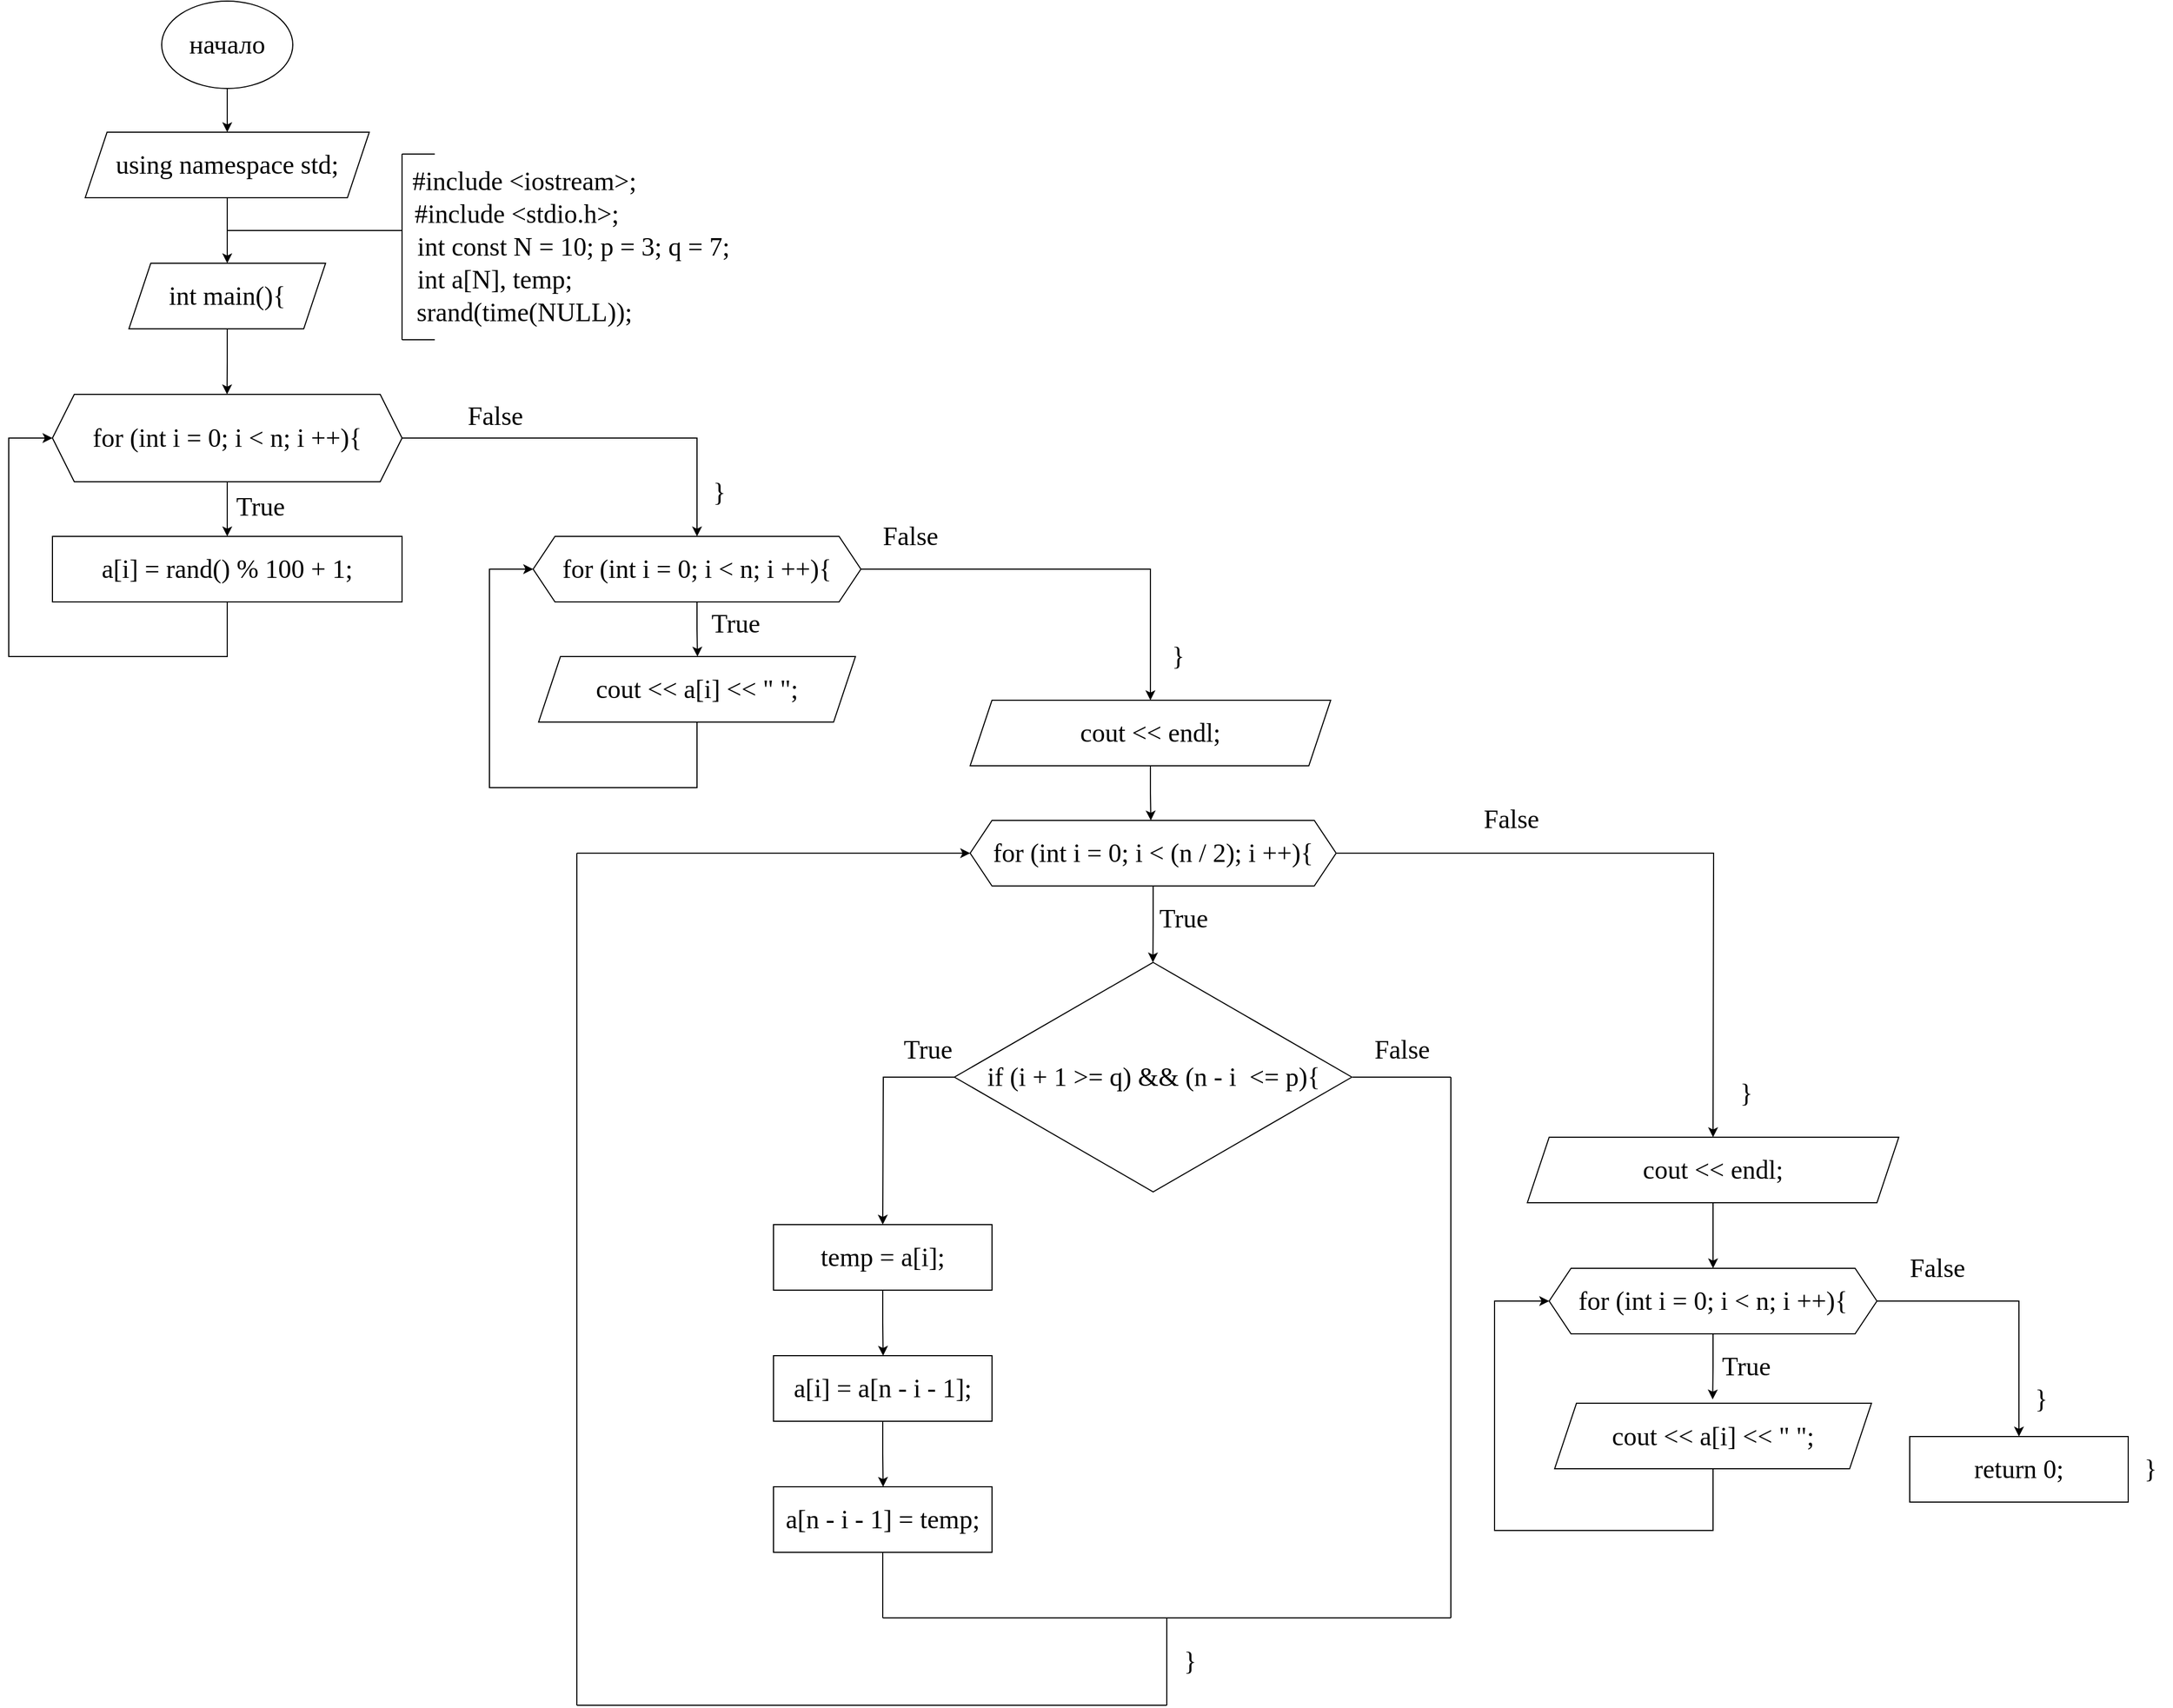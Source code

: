 <mxfile version="22.1.2" type="device">
  <diagram name="Страница — 1" id="4YfDmYqlP6Wcld6QHge-">
    <mxGraphModel dx="1480" dy="870" grid="1" gridSize="10" guides="1" tooltips="1" connect="1" arrows="1" fold="1" page="1" pageScale="1" pageWidth="827" pageHeight="1169" math="0" shadow="0">
      <root>
        <mxCell id="0" />
        <mxCell id="1" parent="0" />
        <mxCell id="Dy1CFo1pVVXyaczF-EVS-2" style="edgeStyle=orthogonalEdgeStyle;rounded=0;orthogonalLoop=1;jettySize=auto;html=1;exitX=0.5;exitY=1;exitDx=0;exitDy=0;" parent="1" source="Dy1CFo1pVVXyaczF-EVS-1" edge="1">
          <mxGeometry relative="1" as="geometry">
            <mxPoint x="360" y="560" as="targetPoint" />
          </mxGeometry>
        </mxCell>
        <mxCell id="Dy1CFo1pVVXyaczF-EVS-1" value="&lt;font style=&quot;font-size: 24px;&quot;&gt;начало&lt;/font&gt;" style="ellipse;whiteSpace=wrap;html=1;fontFamily=Times New Roman;fontSize=24;" parent="1" vertex="1">
          <mxGeometry x="300" y="440" width="120" height="80" as="geometry" />
        </mxCell>
        <mxCell id="Dy1CFo1pVVXyaczF-EVS-6" style="edgeStyle=orthogonalEdgeStyle;rounded=0;orthogonalLoop=1;jettySize=auto;html=1;exitX=0.5;exitY=1;exitDx=0;exitDy=0;fontFamily=Times New Roman;fontSize=24;fontColor=default;" parent="1" source="Dy1CFo1pVVXyaczF-EVS-4" edge="1">
          <mxGeometry relative="1" as="geometry">
            <mxPoint x="360" y="680" as="targetPoint" />
          </mxGeometry>
        </mxCell>
        <mxCell id="Dy1CFo1pVVXyaczF-EVS-4" value="using namespace std;" style="shape=parallelogram;perimeter=parallelogramPerimeter;whiteSpace=wrap;html=1;fixedSize=1;strokeColor=default;align=center;verticalAlign=middle;fontFamily=Times New Roman;fontSize=24;fontColor=default;fillColor=default;" parent="1" vertex="1">
          <mxGeometry x="230" y="560" width="260" height="60" as="geometry" />
        </mxCell>
        <mxCell id="Dy1CFo1pVVXyaczF-EVS-16" style="edgeStyle=orthogonalEdgeStyle;rounded=0;orthogonalLoop=1;jettySize=auto;html=1;exitX=0.5;exitY=1;exitDx=0;exitDy=0;fontFamily=Times New Roman;fontSize=24;fontColor=default;" parent="1" source="Dy1CFo1pVVXyaczF-EVS-7" edge="1">
          <mxGeometry relative="1" as="geometry">
            <mxPoint x="359.824" y="800" as="targetPoint" />
          </mxGeometry>
        </mxCell>
        <mxCell id="Dy1CFo1pVVXyaczF-EVS-7" value="int main(){" style="shape=parallelogram;perimeter=parallelogramPerimeter;whiteSpace=wrap;html=1;fixedSize=1;strokeColor=default;align=center;verticalAlign=middle;fontFamily=Times New Roman;fontSize=24;fontColor=default;fillColor=default;" parent="1" vertex="1">
          <mxGeometry x="270" y="680" width="180" height="60" as="geometry" />
        </mxCell>
        <mxCell id="Dy1CFo1pVVXyaczF-EVS-8" value="" style="endArrow=none;html=1;rounded=0;fontFamily=Times New Roman;fontSize=24;fontColor=default;" parent="1" edge="1">
          <mxGeometry width="50" height="50" relative="1" as="geometry">
            <mxPoint x="360" y="650" as="sourcePoint" />
            <mxPoint x="520" y="650" as="targetPoint" />
          </mxGeometry>
        </mxCell>
        <mxCell id="Dy1CFo1pVVXyaczF-EVS-9" value="" style="endArrow=none;html=1;rounded=0;fontFamily=Times New Roman;fontSize=24;fontColor=default;" parent="1" edge="1">
          <mxGeometry width="50" height="50" relative="1" as="geometry">
            <mxPoint x="520" y="750" as="sourcePoint" />
            <mxPoint x="520" y="580" as="targetPoint" />
          </mxGeometry>
        </mxCell>
        <mxCell id="Dy1CFo1pVVXyaczF-EVS-10" value="" style="endArrow=none;html=1;rounded=0;fontFamily=Times New Roman;fontSize=24;fontColor=default;" parent="1" edge="1">
          <mxGeometry width="50" height="50" relative="1" as="geometry">
            <mxPoint x="520" y="580" as="sourcePoint" />
            <mxPoint x="550" y="580" as="targetPoint" />
          </mxGeometry>
        </mxCell>
        <mxCell id="Dy1CFo1pVVXyaczF-EVS-11" value="#include &amp;lt;iostream&amp;gt;;" style="text;html=1;strokeColor=none;fillColor=none;align=center;verticalAlign=middle;whiteSpace=wrap;rounded=0;fontSize=24;fontFamily=Times New Roman;fontColor=default;" parent="1" vertex="1">
          <mxGeometry x="527" y="590" width="210" height="30" as="geometry" />
        </mxCell>
        <mxCell id="Dy1CFo1pVVXyaczF-EVS-12" value="#include &amp;lt;stdio.h&amp;gt;;" style="text;html=1;strokeColor=none;fillColor=none;align=center;verticalAlign=middle;whiteSpace=wrap;rounded=0;fontSize=24;fontFamily=Times New Roman;fontColor=default;" parent="1" vertex="1">
          <mxGeometry x="520" y="620" width="210" height="30" as="geometry" />
        </mxCell>
        <mxCell id="Dy1CFo1pVVXyaczF-EVS-13" value="int const N = 10; p = 3; q = 7;" style="text;html=1;strokeColor=none;fillColor=none;align=center;verticalAlign=middle;whiteSpace=wrap;rounded=0;fontSize=24;fontFamily=Times New Roman;fontColor=default;" parent="1" vertex="1">
          <mxGeometry x="527" y="650" width="300" height="30" as="geometry" />
        </mxCell>
        <mxCell id="Dy1CFo1pVVXyaczF-EVS-14" value="int a[N], temp;" style="text;html=1;strokeColor=none;fillColor=none;align=center;verticalAlign=middle;whiteSpace=wrap;rounded=0;fontSize=24;fontFamily=Times New Roman;fontColor=default;" parent="1" vertex="1">
          <mxGeometry x="460" y="680" width="290" height="30" as="geometry" />
        </mxCell>
        <mxCell id="Dy1CFo1pVVXyaczF-EVS-15" value="" style="endArrow=none;html=1;rounded=0;fontFamily=Times New Roman;fontSize=24;fontColor=default;" parent="1" edge="1">
          <mxGeometry width="50" height="50" relative="1" as="geometry">
            <mxPoint x="520" y="750" as="sourcePoint" />
            <mxPoint x="550" y="750" as="targetPoint" />
          </mxGeometry>
        </mxCell>
        <mxCell id="Dy1CFo1pVVXyaczF-EVS-22" style="edgeStyle=orthogonalEdgeStyle;rounded=0;orthogonalLoop=1;jettySize=auto;html=1;exitX=0.5;exitY=1;exitDx=0;exitDy=0;entryX=0.5;entryY=0;entryDx=0;entryDy=0;fontFamily=Times New Roman;fontSize=24;fontColor=default;" parent="1" source="Dy1CFo1pVVXyaczF-EVS-17" target="Dy1CFo1pVVXyaczF-EVS-20" edge="1">
          <mxGeometry relative="1" as="geometry" />
        </mxCell>
        <mxCell id="Dy1CFo1pVVXyaczF-EVS-26" style="edgeStyle=orthogonalEdgeStyle;rounded=0;orthogonalLoop=1;jettySize=auto;html=1;exitX=1;exitY=0.5;exitDx=0;exitDy=0;fontFamily=Times New Roman;fontSize=24;fontColor=default;entryX=0.5;entryY=0;entryDx=0;entryDy=0;entryPerimeter=0;" parent="1" source="Dy1CFo1pVVXyaczF-EVS-17" target="Dy1CFo1pVVXyaczF-EVS-29" edge="1">
          <mxGeometry relative="1" as="geometry">
            <mxPoint x="840" y="920" as="targetPoint" />
            <Array as="points">
              <mxPoint x="790" y="840" />
            </Array>
          </mxGeometry>
        </mxCell>
        <mxCell id="Dy1CFo1pVVXyaczF-EVS-17" value="for (int i = 0; i &amp;lt; n; i ++){" style="shape=hexagon;perimeter=hexagonPerimeter2;whiteSpace=wrap;html=1;fixedSize=1;strokeColor=default;align=center;verticalAlign=middle;fontFamily=Times New Roman;fontSize=24;fontColor=default;fillColor=default;" parent="1" vertex="1">
          <mxGeometry x="200" y="800" width="320" height="80" as="geometry" />
        </mxCell>
        <mxCell id="Dy1CFo1pVVXyaczF-EVS-24" style="edgeStyle=orthogonalEdgeStyle;rounded=0;orthogonalLoop=1;jettySize=auto;html=1;exitX=0.5;exitY=1;exitDx=0;exitDy=0;entryX=0;entryY=0.5;entryDx=0;entryDy=0;fontFamily=Times New Roman;fontSize=24;fontColor=default;" parent="1" source="Dy1CFo1pVVXyaczF-EVS-20" target="Dy1CFo1pVVXyaczF-EVS-17" edge="1">
          <mxGeometry relative="1" as="geometry">
            <Array as="points">
              <mxPoint x="360" y="1040" />
              <mxPoint x="160" y="1040" />
              <mxPoint x="160" y="840" />
            </Array>
          </mxGeometry>
        </mxCell>
        <mxCell id="Dy1CFo1pVVXyaczF-EVS-20" value="a[i] = rand() % 100 + 1;" style="rounded=0;whiteSpace=wrap;html=1;strokeColor=default;align=center;verticalAlign=middle;fontFamily=Times New Roman;fontSize=24;fontColor=default;fillColor=default;" parent="1" vertex="1">
          <mxGeometry x="200" y="930" width="320" height="60" as="geometry" />
        </mxCell>
        <mxCell id="Dy1CFo1pVVXyaczF-EVS-23" value="srand(time(NULL));" style="text;html=1;strokeColor=none;fillColor=none;align=center;verticalAlign=middle;whiteSpace=wrap;rounded=0;fontSize=24;fontFamily=Times New Roman;fontColor=default;" parent="1" vertex="1">
          <mxGeometry x="482" y="710" width="300" height="30" as="geometry" />
        </mxCell>
        <mxCell id="Dy1CFo1pVVXyaczF-EVS-25" value="}" style="text;html=1;align=center;verticalAlign=middle;resizable=0;points=[];autosize=1;strokeColor=none;fillColor=none;fontSize=24;fontFamily=Times New Roman;fontColor=default;" parent="1" vertex="1">
          <mxGeometry x="790" y="870" width="40" height="40" as="geometry" />
        </mxCell>
        <mxCell id="Dy1CFo1pVVXyaczF-EVS-27" value="True" style="text;html=1;align=center;verticalAlign=middle;resizable=0;points=[];autosize=1;strokeColor=none;fillColor=none;fontSize=24;fontFamily=Times New Roman;fontColor=default;" parent="1" vertex="1">
          <mxGeometry x="355" y="883" width="70" height="40" as="geometry" />
        </mxCell>
        <mxCell id="Dy1CFo1pVVXyaczF-EVS-28" value="False" style="text;html=1;align=center;verticalAlign=middle;resizable=0;points=[];autosize=1;strokeColor=none;fillColor=none;fontSize=24;fontFamily=Times New Roman;fontColor=default;" parent="1" vertex="1">
          <mxGeometry x="570" y="800" width="70" height="40" as="geometry" />
        </mxCell>
        <mxCell id="Dy1CFo1pVVXyaczF-EVS-32" style="edgeStyle=orthogonalEdgeStyle;rounded=0;orthogonalLoop=1;jettySize=auto;html=1;exitX=0.5;exitY=1;exitDx=0;exitDy=0;fontFamily=Times New Roman;fontSize=24;fontColor=default;" parent="1" source="Dy1CFo1pVVXyaczF-EVS-29" edge="1">
          <mxGeometry relative="1" as="geometry">
            <mxPoint x="790.412" y="1040" as="targetPoint" />
          </mxGeometry>
        </mxCell>
        <mxCell id="Dy1CFo1pVVXyaczF-EVS-36" style="edgeStyle=orthogonalEdgeStyle;rounded=0;orthogonalLoop=1;jettySize=auto;html=1;exitX=1;exitY=0.5;exitDx=0;exitDy=0;fontFamily=Times New Roman;fontSize=24;fontColor=default;entryX=0.5;entryY=0;entryDx=0;entryDy=0;" parent="1" source="Dy1CFo1pVVXyaczF-EVS-29" target="Dy1CFo1pVVXyaczF-EVS-38" edge="1">
          <mxGeometry relative="1" as="geometry">
            <mxPoint x="1200" y="1080" as="targetPoint" />
            <Array as="points">
              <mxPoint x="1205" y="960" />
            </Array>
          </mxGeometry>
        </mxCell>
        <mxCell id="Dy1CFo1pVVXyaczF-EVS-29" value="for (int i = 0; i &amp;lt; n; i ++){" style="shape=hexagon;perimeter=hexagonPerimeter2;whiteSpace=wrap;html=1;fixedSize=1;strokeColor=default;align=center;verticalAlign=middle;fontFamily=Times New Roman;fontSize=24;fontColor=default;fillColor=default;" parent="1" vertex="1">
          <mxGeometry x="640" y="930" width="300" height="60" as="geometry" />
        </mxCell>
        <mxCell id="Dy1CFo1pVVXyaczF-EVS-34" style="edgeStyle=orthogonalEdgeStyle;rounded=0;orthogonalLoop=1;jettySize=auto;html=1;exitX=0.5;exitY=1;exitDx=0;exitDy=0;entryX=0;entryY=0.5;entryDx=0;entryDy=0;fontFamily=Times New Roman;fontSize=24;fontColor=default;" parent="1" source="Dy1CFo1pVVXyaczF-EVS-33" target="Dy1CFo1pVVXyaczF-EVS-29" edge="1">
          <mxGeometry relative="1" as="geometry">
            <Array as="points">
              <mxPoint x="790" y="1160" />
              <mxPoint x="600" y="1160" />
              <mxPoint x="600" y="960" />
            </Array>
          </mxGeometry>
        </mxCell>
        <mxCell id="Dy1CFo1pVVXyaczF-EVS-33" value="cout &amp;lt;&amp;lt; a[i] &amp;lt;&amp;lt; &quot; &quot;;" style="shape=parallelogram;perimeter=parallelogramPerimeter;whiteSpace=wrap;html=1;fixedSize=1;strokeColor=default;align=center;verticalAlign=middle;fontFamily=Times New Roman;fontSize=24;fontColor=default;fillColor=default;" parent="1" vertex="1">
          <mxGeometry x="645" y="1040" width="290" height="60" as="geometry" />
        </mxCell>
        <mxCell id="Dy1CFo1pVVXyaczF-EVS-35" value="True" style="text;html=1;align=center;verticalAlign=middle;resizable=0;points=[];autosize=1;strokeColor=none;fillColor=none;fontSize=24;fontFamily=Times New Roman;fontColor=default;" parent="1" vertex="1">
          <mxGeometry x="790" y="990" width="70" height="40" as="geometry" />
        </mxCell>
        <mxCell id="Dy1CFo1pVVXyaczF-EVS-37" value="False" style="text;html=1;align=center;verticalAlign=middle;resizable=0;points=[];autosize=1;strokeColor=none;fillColor=none;fontSize=24;fontFamily=Times New Roman;fontColor=default;" parent="1" vertex="1">
          <mxGeometry x="950" y="910" width="70" height="40" as="geometry" />
        </mxCell>
        <mxCell id="Dy1CFo1pVVXyaczF-EVS-39" style="edgeStyle=orthogonalEdgeStyle;rounded=0;orthogonalLoop=1;jettySize=auto;html=1;exitX=0.5;exitY=1;exitDx=0;exitDy=0;fontFamily=Times New Roman;fontSize=24;fontColor=default;" parent="1" source="Dy1CFo1pVVXyaczF-EVS-38" edge="1">
          <mxGeometry relative="1" as="geometry">
            <mxPoint x="1205.381" y="1190" as="targetPoint" />
          </mxGeometry>
        </mxCell>
        <mxCell id="Dy1CFo1pVVXyaczF-EVS-38" value="cout &amp;lt;&amp;lt; endl;" style="shape=parallelogram;perimeter=parallelogramPerimeter;whiteSpace=wrap;html=1;fixedSize=1;strokeColor=default;align=center;verticalAlign=middle;fontFamily=Times New Roman;fontSize=24;fontColor=default;fillColor=default;" parent="1" vertex="1">
          <mxGeometry x="1040" y="1080" width="330" height="60" as="geometry" />
        </mxCell>
        <mxCell id="Dy1CFo1pVVXyaczF-EVS-41" style="edgeStyle=orthogonalEdgeStyle;rounded=0;orthogonalLoop=1;jettySize=auto;html=1;exitX=0.5;exitY=1;exitDx=0;exitDy=0;fontFamily=Times New Roman;fontSize=24;fontColor=default;" parent="1" source="Dy1CFo1pVVXyaczF-EVS-40" edge="1">
          <mxGeometry relative="1" as="geometry">
            <mxPoint x="1207.286" y="1320" as="targetPoint" />
          </mxGeometry>
        </mxCell>
        <mxCell id="Dy1CFo1pVVXyaczF-EVS-63" style="edgeStyle=orthogonalEdgeStyle;rounded=0;orthogonalLoop=1;jettySize=auto;html=1;exitX=1;exitY=0.5;exitDx=0;exitDy=0;fontFamily=Times New Roman;fontSize=24;fontColor=default;" parent="1" source="Dy1CFo1pVVXyaczF-EVS-40" edge="1">
          <mxGeometry relative="1" as="geometry">
            <mxPoint x="1720" y="1480.0" as="targetPoint" />
          </mxGeometry>
        </mxCell>
        <mxCell id="Dy1CFo1pVVXyaczF-EVS-40" value="for (int i = 0; i &amp;lt; (n / 2); i ++){" style="shape=hexagon;perimeter=hexagonPerimeter2;whiteSpace=wrap;html=1;fixedSize=1;strokeColor=default;align=center;verticalAlign=middle;fontFamily=Times New Roman;fontSize=24;fontColor=default;fillColor=default;" parent="1" vertex="1">
          <mxGeometry x="1040" y="1190" width="335" height="60" as="geometry" />
        </mxCell>
        <mxCell id="Dy1CFo1pVVXyaczF-EVS-42" value="True" style="text;html=1;align=center;verticalAlign=middle;resizable=0;points=[];autosize=1;strokeColor=none;fillColor=none;fontSize=24;fontFamily=Times New Roman;fontColor=default;" parent="1" vertex="1">
          <mxGeometry x="1200" y="1260" width="70" height="40" as="geometry" />
        </mxCell>
        <mxCell id="Dy1CFo1pVVXyaczF-EVS-44" style="edgeStyle=orthogonalEdgeStyle;rounded=0;orthogonalLoop=1;jettySize=auto;html=1;exitX=0;exitY=0.5;exitDx=0;exitDy=0;fontFamily=Times New Roman;fontSize=24;fontColor=default;" parent="1" source="Dy1CFo1pVVXyaczF-EVS-43" edge="1">
          <mxGeometry relative="1" as="geometry">
            <mxPoint x="960" y="1560" as="targetPoint" />
          </mxGeometry>
        </mxCell>
        <mxCell id="Dy1CFo1pVVXyaczF-EVS-43" value="if (i + 1 &amp;gt;= q) &amp;amp;&amp;amp; (n - i&amp;nbsp; &amp;lt;= p){" style="rhombus;whiteSpace=wrap;html=1;strokeColor=default;align=center;verticalAlign=middle;fontFamily=Times New Roman;fontSize=24;fontColor=default;fillColor=default;" parent="1" vertex="1">
          <mxGeometry x="1025.63" y="1320" width="363.75" height="210" as="geometry" />
        </mxCell>
        <mxCell id="Dy1CFo1pVVXyaczF-EVS-45" value="True" style="text;html=1;align=center;verticalAlign=middle;resizable=0;points=[];autosize=1;strokeColor=none;fillColor=none;fontSize=24;fontFamily=Times New Roman;fontColor=default;" parent="1" vertex="1">
          <mxGeometry x="966.25" y="1380" width="70" height="40" as="geometry" />
        </mxCell>
        <mxCell id="Dy1CFo1pVVXyaczF-EVS-47" value="False" style="text;html=1;align=center;verticalAlign=middle;resizable=0;points=[];autosize=1;strokeColor=none;fillColor=none;fontSize=24;fontFamily=Times New Roman;fontColor=default;" parent="1" vertex="1">
          <mxGeometry x="1400" y="1380" width="70" height="40" as="geometry" />
        </mxCell>
        <mxCell id="Dy1CFo1pVVXyaczF-EVS-49" style="edgeStyle=orthogonalEdgeStyle;rounded=0;orthogonalLoop=1;jettySize=auto;html=1;exitX=0.5;exitY=1;exitDx=0;exitDy=0;fontFamily=Times New Roman;fontSize=24;fontColor=default;" parent="1" source="Dy1CFo1pVVXyaczF-EVS-48" edge="1">
          <mxGeometry relative="1" as="geometry">
            <mxPoint x="960.333" y="1680" as="targetPoint" />
          </mxGeometry>
        </mxCell>
        <mxCell id="Dy1CFo1pVVXyaczF-EVS-48" value="temp = a[i];" style="rounded=0;whiteSpace=wrap;html=1;strokeColor=default;align=center;verticalAlign=middle;fontFamily=Times New Roman;fontSize=24;fontColor=default;fillColor=default;" parent="1" vertex="1">
          <mxGeometry x="860" y="1560" width="200" height="60" as="geometry" />
        </mxCell>
        <mxCell id="Dy1CFo1pVVXyaczF-EVS-51" style="edgeStyle=orthogonalEdgeStyle;rounded=0;orthogonalLoop=1;jettySize=auto;html=1;exitX=0.5;exitY=1;exitDx=0;exitDy=0;fontFamily=Times New Roman;fontSize=24;fontColor=default;" parent="1" source="Dy1CFo1pVVXyaczF-EVS-50" edge="1">
          <mxGeometry relative="1" as="geometry">
            <mxPoint x="960.333" y="1800" as="targetPoint" />
          </mxGeometry>
        </mxCell>
        <mxCell id="Dy1CFo1pVVXyaczF-EVS-50" value="a[i] = a[n - i - 1];" style="rounded=0;whiteSpace=wrap;html=1;strokeColor=default;align=center;verticalAlign=middle;fontFamily=Times New Roman;fontSize=24;fontColor=default;fillColor=default;" parent="1" vertex="1">
          <mxGeometry x="860" y="1680" width="200" height="60" as="geometry" />
        </mxCell>
        <mxCell id="Dy1CFo1pVVXyaczF-EVS-52" value="a[n - i - 1] = temp;" style="rounded=0;whiteSpace=wrap;html=1;strokeColor=default;align=center;verticalAlign=middle;fontFamily=Times New Roman;fontSize=24;fontColor=default;fillColor=default;" parent="1" vertex="1">
          <mxGeometry x="860" y="1800" width="200" height="60" as="geometry" />
        </mxCell>
        <mxCell id="Dy1CFo1pVVXyaczF-EVS-53" value="" style="endArrow=none;html=1;rounded=0;fontFamily=Times New Roman;fontSize=24;fontColor=default;" parent="1" edge="1">
          <mxGeometry width="50" height="50" relative="1" as="geometry">
            <mxPoint x="1390" y="1425" as="sourcePoint" />
            <mxPoint x="1480" y="1425" as="targetPoint" />
          </mxGeometry>
        </mxCell>
        <mxCell id="Dy1CFo1pVVXyaczF-EVS-55" value="" style="endArrow=none;html=1;rounded=0;fontFamily=Times New Roman;fontSize=24;fontColor=default;" parent="1" edge="1">
          <mxGeometry width="50" height="50" relative="1" as="geometry">
            <mxPoint x="960" y="1920" as="sourcePoint" />
            <mxPoint x="960" y="1860" as="targetPoint" />
          </mxGeometry>
        </mxCell>
        <mxCell id="Dy1CFo1pVVXyaczF-EVS-56" value="" style="endArrow=none;html=1;rounded=0;fontFamily=Times New Roman;fontSize=24;fontColor=default;" parent="1" edge="1">
          <mxGeometry width="50" height="50" relative="1" as="geometry">
            <mxPoint x="960" y="1920" as="sourcePoint" />
            <mxPoint x="1480" y="1920" as="targetPoint" />
            <Array as="points">
              <mxPoint x="1220" y="1920" />
            </Array>
          </mxGeometry>
        </mxCell>
        <mxCell id="Dy1CFo1pVVXyaczF-EVS-58" value="" style="endArrow=none;html=1;rounded=0;fontFamily=Times New Roman;fontSize=24;fontColor=default;" parent="1" edge="1">
          <mxGeometry width="50" height="50" relative="1" as="geometry">
            <mxPoint x="1220" y="2000" as="sourcePoint" />
            <mxPoint x="1220" y="1920" as="targetPoint" />
          </mxGeometry>
        </mxCell>
        <mxCell id="Dy1CFo1pVVXyaczF-EVS-59" value="" style="endArrow=none;html=1;rounded=0;fontFamily=Times New Roman;fontSize=24;fontColor=default;" parent="1" edge="1">
          <mxGeometry width="50" height="50" relative="1" as="geometry">
            <mxPoint x="680" y="2000" as="sourcePoint" />
            <mxPoint x="1220" y="2000" as="targetPoint" />
          </mxGeometry>
        </mxCell>
        <mxCell id="Dy1CFo1pVVXyaczF-EVS-60" value="" style="endArrow=none;html=1;rounded=0;fontFamily=Times New Roman;fontSize=24;fontColor=default;" parent="1" edge="1">
          <mxGeometry width="50" height="50" relative="1" as="geometry">
            <mxPoint x="680" y="2000" as="sourcePoint" />
            <mxPoint x="680" y="1220" as="targetPoint" />
          </mxGeometry>
        </mxCell>
        <mxCell id="Dy1CFo1pVVXyaczF-EVS-61" value="" style="endArrow=classic;html=1;rounded=0;fontFamily=Times New Roman;fontSize=24;fontColor=default;entryX=0;entryY=0.5;entryDx=0;entryDy=0;" parent="1" target="Dy1CFo1pVVXyaczF-EVS-40" edge="1">
          <mxGeometry width="50" height="50" relative="1" as="geometry">
            <mxPoint x="680" y="1220" as="sourcePoint" />
            <mxPoint x="730" y="1180" as="targetPoint" />
          </mxGeometry>
        </mxCell>
        <mxCell id="Dy1CFo1pVVXyaczF-EVS-62" value="}" style="text;html=1;align=center;verticalAlign=middle;resizable=0;points=[];autosize=1;strokeColor=none;fillColor=none;fontSize=24;fontFamily=Times New Roman;fontColor=default;" parent="1" vertex="1">
          <mxGeometry x="1221" y="1940" width="40" height="40" as="geometry" />
        </mxCell>
        <mxCell id="Dy1CFo1pVVXyaczF-EVS-64" value="False" style="text;html=1;align=center;verticalAlign=middle;resizable=0;points=[];autosize=1;strokeColor=none;fillColor=none;fontSize=24;fontFamily=Times New Roman;fontColor=default;" parent="1" vertex="1">
          <mxGeometry x="1500" y="1169" width="70" height="40" as="geometry" />
        </mxCell>
        <mxCell id="Dy1CFo1pVVXyaczF-EVS-65" value="cout &amp;lt;&amp;lt; endl;" style="shape=parallelogram;perimeter=parallelogramPerimeter;whiteSpace=wrap;html=1;fixedSize=1;strokeColor=default;align=center;verticalAlign=middle;fontFamily=Times New Roman;fontSize=24;fontColor=default;fillColor=default;" parent="1" vertex="1">
          <mxGeometry x="1550" y="1480" width="340" height="60" as="geometry" />
        </mxCell>
        <mxCell id="Dy1CFo1pVVXyaczF-EVS-68" style="edgeStyle=orthogonalEdgeStyle;rounded=0;orthogonalLoop=1;jettySize=auto;html=1;exitX=0.5;exitY=1;exitDx=0;exitDy=0;fontFamily=Times New Roman;fontSize=24;fontColor=default;" parent="1" source="Dy1CFo1pVVXyaczF-EVS-66" edge="1">
          <mxGeometry relative="1" as="geometry">
            <mxPoint x="1719.636" y="1720" as="targetPoint" />
          </mxGeometry>
        </mxCell>
        <mxCell id="Dy1CFo1pVVXyaczF-EVS-71" style="edgeStyle=orthogonalEdgeStyle;rounded=0;orthogonalLoop=1;jettySize=auto;html=1;exitX=1;exitY=0.5;exitDx=0;exitDy=0;fontFamily=Times New Roman;fontSize=24;fontColor=default;entryX=0.5;entryY=0;entryDx=0;entryDy=0;" parent="1" source="Dy1CFo1pVVXyaczF-EVS-66" target="Dy1CFo1pVVXyaczF-EVS-73" edge="1">
          <mxGeometry relative="1" as="geometry">
            <mxPoint x="2000" y="1750" as="targetPoint" />
          </mxGeometry>
        </mxCell>
        <mxCell id="Dy1CFo1pVVXyaczF-EVS-66" value="for (int i = 0; i &amp;lt; n; i ++){" style="shape=hexagon;perimeter=hexagonPerimeter2;whiteSpace=wrap;html=1;fixedSize=1;strokeColor=default;align=center;verticalAlign=middle;fontFamily=Times New Roman;fontSize=24;fontColor=default;fillColor=default;" parent="1" vertex="1">
          <mxGeometry x="1570" y="1600" width="300" height="60" as="geometry" />
        </mxCell>
        <mxCell id="Dy1CFo1pVVXyaczF-EVS-67" style="edgeStyle=orthogonalEdgeStyle;rounded=0;orthogonalLoop=1;jettySize=auto;html=1;exitX=0.5;exitY=1;exitDx=0;exitDy=0;entryX=0.5;entryY=0;entryDx=0;entryDy=0;fontFamily=Times New Roman;fontSize=24;fontColor=default;" parent="1" source="Dy1CFo1pVVXyaczF-EVS-65" target="Dy1CFo1pVVXyaczF-EVS-66" edge="1">
          <mxGeometry relative="1" as="geometry" />
        </mxCell>
        <mxCell id="Dy1CFo1pVVXyaczF-EVS-70" style="edgeStyle=orthogonalEdgeStyle;rounded=0;orthogonalLoop=1;jettySize=auto;html=1;exitX=0.5;exitY=1;exitDx=0;exitDy=0;entryX=0;entryY=0.5;entryDx=0;entryDy=0;fontFamily=Times New Roman;fontSize=24;fontColor=default;" parent="1" source="Dy1CFo1pVVXyaczF-EVS-69" target="Dy1CFo1pVVXyaczF-EVS-66" edge="1">
          <mxGeometry relative="1" as="geometry">
            <Array as="points">
              <mxPoint x="1720" y="1840" />
              <mxPoint x="1520" y="1840" />
              <mxPoint x="1520" y="1630" />
            </Array>
          </mxGeometry>
        </mxCell>
        <mxCell id="Dy1CFo1pVVXyaczF-EVS-69" value="cout &amp;lt;&amp;lt; a[i] &amp;lt;&amp;lt; &quot; &quot;;" style="shape=parallelogram;perimeter=parallelogramPerimeter;whiteSpace=wrap;html=1;fixedSize=1;strokeColor=default;align=center;verticalAlign=middle;fontFamily=Times New Roman;fontSize=24;fontColor=default;fillColor=default;" parent="1" vertex="1">
          <mxGeometry x="1575" y="1723.5" width="290" height="60" as="geometry" />
        </mxCell>
        <mxCell id="Dy1CFo1pVVXyaczF-EVS-73" value="return 0;" style="rounded=0;whiteSpace=wrap;html=1;strokeColor=default;align=center;verticalAlign=middle;fontFamily=Times New Roman;fontSize=24;fontColor=default;fillColor=default;" parent="1" vertex="1">
          <mxGeometry x="1900" y="1754" width="200" height="60" as="geometry" />
        </mxCell>
        <mxCell id="Dy1CFo1pVVXyaczF-EVS-74" value="}" style="text;html=1;align=center;verticalAlign=middle;resizable=0;points=[];autosize=1;strokeColor=none;fillColor=none;fontSize=24;fontFamily=Times New Roman;fontColor=default;" parent="1" vertex="1">
          <mxGeometry x="2100" y="1764" width="40" height="40" as="geometry" />
        </mxCell>
        <mxCell id="Dy1CFo1pVVXyaczF-EVS-75" value="}" style="text;html=1;align=center;verticalAlign=middle;resizable=0;points=[];autosize=1;strokeColor=none;fillColor=none;fontSize=24;fontFamily=Times New Roman;fontColor=default;" parent="1" vertex="1">
          <mxGeometry x="1730" y="1420" width="40" height="40" as="geometry" />
        </mxCell>
        <mxCell id="Dy1CFo1pVVXyaczF-EVS-76" value="}" style="text;html=1;align=center;verticalAlign=middle;resizable=0;points=[];autosize=1;strokeColor=none;fillColor=none;fontSize=24;fontFamily=Times New Roman;fontColor=default;" parent="1" vertex="1">
          <mxGeometry x="2000" y="1700" width="40" height="40" as="geometry" />
        </mxCell>
        <mxCell id="Dy1CFo1pVVXyaczF-EVS-77" value="}" style="text;html=1;align=center;verticalAlign=middle;resizable=0;points=[];autosize=1;strokeColor=none;fillColor=none;fontSize=24;fontFamily=Times New Roman;fontColor=default;" parent="1" vertex="1">
          <mxGeometry x="1210" y="1020" width="40" height="40" as="geometry" />
        </mxCell>
        <mxCell id="Dy1CFo1pVVXyaczF-EVS-78" value="" style="endArrow=none;html=1;rounded=0;fontFamily=Times New Roman;fontSize=24;fontColor=default;" parent="1" edge="1">
          <mxGeometry width="50" height="50" relative="1" as="geometry">
            <mxPoint x="1480" y="1920" as="sourcePoint" />
            <mxPoint x="1480" y="1425" as="targetPoint" />
          </mxGeometry>
        </mxCell>
        <mxCell id="w96GpyeDBhRhtK_2cfo5-1" value="True" style="text;html=1;align=center;verticalAlign=middle;resizable=0;points=[];autosize=1;strokeColor=none;fillColor=none;fontSize=24;fontFamily=Times New Roman;fontColor=default;" vertex="1" parent="1">
          <mxGeometry x="1715" y="1670" width="70" height="40" as="geometry" />
        </mxCell>
        <mxCell id="w96GpyeDBhRhtK_2cfo5-2" value="False" style="text;html=1;align=center;verticalAlign=middle;resizable=0;points=[];autosize=1;strokeColor=none;fillColor=none;fontSize=24;fontFamily=Times New Roman;fontColor=default;" vertex="1" parent="1">
          <mxGeometry x="1890" y="1580" width="70" height="40" as="geometry" />
        </mxCell>
      </root>
    </mxGraphModel>
  </diagram>
</mxfile>
